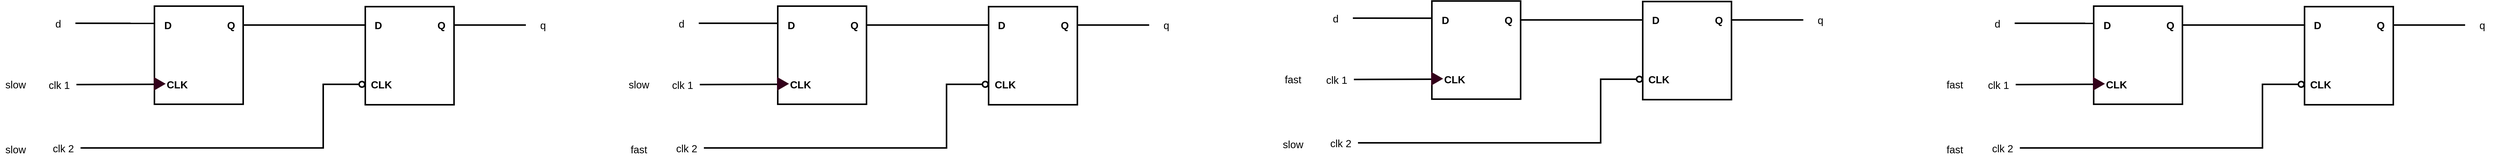 <mxfile version="28.1.2">
  <diagram name="Page-1" id="rFF05t1jkujtD8puECVw">
    <mxGraphModel dx="2565" dy="1525" grid="0" gridSize="10" guides="1" tooltips="1" connect="1" arrows="1" fold="1" page="1" pageScale="1" pageWidth="850" pageHeight="1100" math="0" shadow="0">
      <root>
        <mxCell id="0" />
        <mxCell id="1" parent="0" />
        <mxCell id="N6HGTkqhZTVcR9Jl0yRF-64" value="" style="group" parent="1" vertex="1" connectable="0">
          <mxGeometry x="60" y="50" width="1092" height="304" as="geometry" />
        </mxCell>
        <mxCell id="N6HGTkqhZTVcR9Jl0yRF-21" value="" style="group" parent="N6HGTkqhZTVcR9Jl0yRF-64" vertex="1" connectable="0">
          <mxGeometry x="80" width="1012" height="304" as="geometry" />
        </mxCell>
        <mxCell id="N6HGTkqhZTVcR9Jl0yRF-22" value="" style="rounded=0;whiteSpace=wrap;html=1;strokeWidth=3;fontSize=20;container=0;fontStyle=1" parent="N6HGTkqhZTVcR9Jl0yRF-21" vertex="1">
          <mxGeometry x="632" y="1" width="173" height="192" as="geometry" />
        </mxCell>
        <mxCell id="N6HGTkqhZTVcR9Jl0yRF-23" value="D" style="text;html=1;align=center;verticalAlign=middle;resizable=0;points=[];autosize=1;strokeColor=none;fillColor=none;strokeWidth=3;fontSize=20;container=0;fontStyle=1" parent="N6HGTkqhZTVcR9Jl0yRF-21" vertex="1">
          <mxGeometry x="637" y="17" width="40" height="40" as="geometry" />
        </mxCell>
        <mxCell id="N6HGTkqhZTVcR9Jl0yRF-24" value="CLK" style="text;html=1;align=center;verticalAlign=middle;resizable=0;points=[];autosize=1;strokeColor=none;fillColor=none;strokeWidth=3;fontSize=20;container=0;fontStyle=1" parent="N6HGTkqhZTVcR9Jl0yRF-21" vertex="1">
          <mxGeometry x="633" y="133" width="60" height="40" as="geometry" />
        </mxCell>
        <mxCell id="N6HGTkqhZTVcR9Jl0yRF-25" value="Q" style="text;html=1;align=center;verticalAlign=middle;resizable=0;points=[];autosize=1;strokeColor=none;fillColor=none;strokeWidth=3;fontSize=20;container=0;fontStyle=1" parent="N6HGTkqhZTVcR9Jl0yRF-21" vertex="1">
          <mxGeometry x="760" y="17" width="40" height="40" as="geometry" />
        </mxCell>
        <mxCell id="N6HGTkqhZTVcR9Jl0yRF-28" value="" style="ellipse;whiteSpace=wrap;html=1;aspect=fixed;strokeWidth=3;" parent="N6HGTkqhZTVcR9Jl0yRF-21" vertex="1">
          <mxGeometry x="620" y="147.5" width="11" height="11" as="geometry" />
        </mxCell>
        <mxCell id="N6HGTkqhZTVcR9Jl0yRF-29" style="rounded=0;orthogonalLoop=1;jettySize=auto;html=1;exitX=1;exitY=0.5;exitDx=0;exitDy=0;endArrow=none;endFill=0;strokeWidth=3;entryX=0;entryY=0.5;entryDx=0;entryDy=0;" parent="N6HGTkqhZTVcR9Jl0yRF-21" source="N6HGTkqhZTVcR9Jl0yRF-30" edge="1">
          <mxGeometry relative="1" as="geometry">
            <mxPoint x="220" y="153" as="targetPoint" />
          </mxGeometry>
        </mxCell>
        <mxCell id="N6HGTkqhZTVcR9Jl0yRF-30" value="clk 1" style="rounded=0;whiteSpace=wrap;html=1;strokeColor=none;fontSize=20;" parent="N6HGTkqhZTVcR9Jl0yRF-21" vertex="1">
          <mxGeometry x="2" y="136" width="67" height="35" as="geometry" />
        </mxCell>
        <mxCell id="N6HGTkqhZTVcR9Jl0yRF-31" style="rounded=0;orthogonalLoop=1;jettySize=auto;html=1;exitX=1;exitY=0.5;exitDx=0;exitDy=0;endArrow=none;endFill=0;strokeWidth=3;entryX=0.005;entryY=0.17;entryDx=0;entryDy=0;entryPerimeter=0;" parent="N6HGTkqhZTVcR9Jl0yRF-21" source="N6HGTkqhZTVcR9Jl0yRF-32" edge="1">
          <mxGeometry relative="1" as="geometry">
            <mxPoint x="232.865" y="33.64" as="targetPoint" />
          </mxGeometry>
        </mxCell>
        <mxCell id="N6HGTkqhZTVcR9Jl0yRF-32" value="d" style="rounded=0;whiteSpace=wrap;html=1;strokeColor=none;fontSize=20;" parent="N6HGTkqhZTVcR9Jl0yRF-21" vertex="1">
          <mxGeometry y="16" width="67" height="35" as="geometry" />
        </mxCell>
        <mxCell id="N6HGTkqhZTVcR9Jl0yRF-33" style="rounded=0;orthogonalLoop=1;jettySize=auto;html=1;endArrow=none;endFill=0;strokeWidth=3;" parent="N6HGTkqhZTVcR9Jl0yRF-21" edge="1">
          <mxGeometry relative="1" as="geometry">
            <mxPoint x="395" y="37" as="sourcePoint" />
            <mxPoint x="632" y="37" as="targetPoint" />
          </mxGeometry>
        </mxCell>
        <mxCell id="N6HGTkqhZTVcR9Jl0yRF-34" value="" style="edgeStyle=orthogonalEdgeStyle;rounded=0;orthogonalLoop=1;jettySize=auto;html=1;strokeWidth=3;endArrow=none;endFill=0;" parent="N6HGTkqhZTVcR9Jl0yRF-21" source="N6HGTkqhZTVcR9Jl0yRF-35" edge="1">
          <mxGeometry relative="1" as="geometry">
            <mxPoint x="806" y="37" as="targetPoint" />
          </mxGeometry>
        </mxCell>
        <mxCell id="N6HGTkqhZTVcR9Jl0yRF-35" value="q" style="rounded=0;whiteSpace=wrap;html=1;strokeColor=none;fontSize=20;" parent="N6HGTkqhZTVcR9Jl0yRF-21" vertex="1">
          <mxGeometry x="945" y="19.5" width="67" height="35" as="geometry" />
        </mxCell>
        <mxCell id="N6HGTkqhZTVcR9Jl0yRF-36" value="" style="rounded=0;whiteSpace=wrap;html=1;strokeWidth=3;fontSize=20;container=0;fontStyle=1" parent="N6HGTkqhZTVcR9Jl0yRF-21" vertex="1">
          <mxGeometry x="221" width="173" height="192" as="geometry" />
        </mxCell>
        <mxCell id="N6HGTkqhZTVcR9Jl0yRF-37" value="D" style="text;html=1;align=center;verticalAlign=middle;resizable=0;points=[];autosize=1;strokeColor=none;fillColor=none;strokeWidth=3;fontSize=20;container=0;fontStyle=1" parent="N6HGTkqhZTVcR9Jl0yRF-21" vertex="1">
          <mxGeometry x="230" y="18" width="33" height="37" as="geometry" />
        </mxCell>
        <mxCell id="N6HGTkqhZTVcR9Jl0yRF-38" value="CLK" style="text;html=1;align=center;verticalAlign=middle;resizable=0;points=[];autosize=1;strokeColor=none;fillColor=none;strokeWidth=3;fontSize=20;container=0;fontStyle=1" parent="N6HGTkqhZTVcR9Jl0yRF-21" vertex="1">
          <mxGeometry x="236" y="134" width="58" height="37" as="geometry" />
        </mxCell>
        <mxCell id="N6HGTkqhZTVcR9Jl0yRF-39" value="Q" style="text;html=1;align=center;verticalAlign=middle;resizable=0;points=[];autosize=1;strokeColor=none;fillColor=none;strokeWidth=3;fontSize=20;container=0;fontStyle=1" parent="N6HGTkqhZTVcR9Jl0yRF-21" vertex="1">
          <mxGeometry x="352" y="18" width="35" height="37" as="geometry" />
        </mxCell>
        <mxCell id="N6HGTkqhZTVcR9Jl0yRF-40" value="" style="triangle;whiteSpace=wrap;html=1;strokeWidth=3;fillColor=#33001A;strokeColor=#33001A;fontColor=#ffffff;" parent="N6HGTkqhZTVcR9Jl0yRF-21" vertex="1">
          <mxGeometry x="221" y="141" width="19" height="22" as="geometry" />
        </mxCell>
        <mxCell id="N6HGTkqhZTVcR9Jl0yRF-61" style="edgeStyle=orthogonalEdgeStyle;rounded=0;orthogonalLoop=1;jettySize=auto;html=1;entryX=0;entryY=0.5;entryDx=0;entryDy=0;strokeWidth=3;endArrow=none;endFill=0;" parent="N6HGTkqhZTVcR9Jl0yRF-21" source="N6HGTkqhZTVcR9Jl0yRF-60" target="N6HGTkqhZTVcR9Jl0yRF-28" edge="1">
          <mxGeometry relative="1" as="geometry">
            <Array as="points">
              <mxPoint x="550" y="278" />
              <mxPoint x="550" y="153" />
            </Array>
          </mxGeometry>
        </mxCell>
        <mxCell id="N6HGTkqhZTVcR9Jl0yRF-60" value="clk 2" style="rounded=0;whiteSpace=wrap;html=1;strokeColor=none;fontSize=20;" parent="N6HGTkqhZTVcR9Jl0yRF-21" vertex="1">
          <mxGeometry x="10" y="260" width="67" height="35" as="geometry" />
        </mxCell>
        <mxCell id="N6HGTkqhZTVcR9Jl0yRF-62" value="&lt;font style=&quot;font-size: 20px;&quot;&gt;slow&lt;/font&gt;" style="text;html=1;align=center;verticalAlign=middle;resizable=0;points=[];autosize=1;strokeColor=none;fillColor=none;" parent="N6HGTkqhZTVcR9Jl0yRF-64" vertex="1">
          <mxGeometry y="133" width="60" height="40" as="geometry" />
        </mxCell>
        <mxCell id="N6HGTkqhZTVcR9Jl0yRF-63" value="&lt;font style=&quot;font-size: 20px;&quot;&gt;slow&lt;/font&gt;" style="text;html=1;align=center;verticalAlign=middle;resizable=0;points=[];autosize=1;strokeColor=none;fillColor=none;" parent="N6HGTkqhZTVcR9Jl0yRF-64" vertex="1">
          <mxGeometry y="260" width="60" height="40" as="geometry" />
        </mxCell>
        <mxCell id="N6HGTkqhZTVcR9Jl0yRF-65" value="" style="group" parent="1" vertex="1" connectable="0">
          <mxGeometry x="1275" y="50" width="1092" height="304" as="geometry" />
        </mxCell>
        <mxCell id="N6HGTkqhZTVcR9Jl0yRF-66" value="" style="group" parent="N6HGTkqhZTVcR9Jl0yRF-65" vertex="1" connectable="0">
          <mxGeometry x="80" width="1012" height="304" as="geometry" />
        </mxCell>
        <mxCell id="N6HGTkqhZTVcR9Jl0yRF-67" value="" style="rounded=0;whiteSpace=wrap;html=1;strokeWidth=3;fontSize=20;container=0;fontStyle=1" parent="N6HGTkqhZTVcR9Jl0yRF-66" vertex="1">
          <mxGeometry x="632" y="1" width="173" height="192" as="geometry" />
        </mxCell>
        <mxCell id="N6HGTkqhZTVcR9Jl0yRF-68" value="D" style="text;html=1;align=center;verticalAlign=middle;resizable=0;points=[];autosize=1;strokeColor=none;fillColor=none;strokeWidth=3;fontSize=20;container=0;fontStyle=1" parent="N6HGTkqhZTVcR9Jl0yRF-66" vertex="1">
          <mxGeometry x="637" y="17" width="40" height="40" as="geometry" />
        </mxCell>
        <mxCell id="N6HGTkqhZTVcR9Jl0yRF-69" value="CLK" style="text;html=1;align=center;verticalAlign=middle;resizable=0;points=[];autosize=1;strokeColor=none;fillColor=none;strokeWidth=3;fontSize=20;container=0;fontStyle=1" parent="N6HGTkqhZTVcR9Jl0yRF-66" vertex="1">
          <mxGeometry x="634" y="133" width="60" height="40" as="geometry" />
        </mxCell>
        <mxCell id="N6HGTkqhZTVcR9Jl0yRF-70" value="Q" style="text;html=1;align=center;verticalAlign=middle;resizable=0;points=[];autosize=1;strokeColor=none;fillColor=none;strokeWidth=3;fontSize=20;container=0;fontStyle=1" parent="N6HGTkqhZTVcR9Jl0yRF-66" vertex="1">
          <mxGeometry x="760" y="17" width="40" height="40" as="geometry" />
        </mxCell>
        <mxCell id="N6HGTkqhZTVcR9Jl0yRF-72" value="" style="ellipse;whiteSpace=wrap;html=1;aspect=fixed;strokeWidth=3;" parent="N6HGTkqhZTVcR9Jl0yRF-66" vertex="1">
          <mxGeometry x="620" y="147.5" width="11" height="11" as="geometry" />
        </mxCell>
        <mxCell id="N6HGTkqhZTVcR9Jl0yRF-73" style="rounded=0;orthogonalLoop=1;jettySize=auto;html=1;exitX=1;exitY=0.5;exitDx=0;exitDy=0;endArrow=none;endFill=0;strokeWidth=3;entryX=0;entryY=0.5;entryDx=0;entryDy=0;" parent="N6HGTkqhZTVcR9Jl0yRF-66" source="N6HGTkqhZTVcR9Jl0yRF-74" edge="1">
          <mxGeometry relative="1" as="geometry">
            <mxPoint x="220" y="153" as="targetPoint" />
          </mxGeometry>
        </mxCell>
        <mxCell id="N6HGTkqhZTVcR9Jl0yRF-74" value="clk 1" style="rounded=0;whiteSpace=wrap;html=1;strokeColor=none;fontSize=20;" parent="N6HGTkqhZTVcR9Jl0yRF-66" vertex="1">
          <mxGeometry x="2" y="136" width="67" height="35" as="geometry" />
        </mxCell>
        <mxCell id="N6HGTkqhZTVcR9Jl0yRF-75" style="rounded=0;orthogonalLoop=1;jettySize=auto;html=1;exitX=1;exitY=0.5;exitDx=0;exitDy=0;endArrow=none;endFill=0;strokeWidth=3;entryX=0.005;entryY=0.17;entryDx=0;entryDy=0;entryPerimeter=0;" parent="N6HGTkqhZTVcR9Jl0yRF-66" source="N6HGTkqhZTVcR9Jl0yRF-76" edge="1">
          <mxGeometry relative="1" as="geometry">
            <mxPoint x="232.865" y="33.64" as="targetPoint" />
          </mxGeometry>
        </mxCell>
        <mxCell id="N6HGTkqhZTVcR9Jl0yRF-76" value="d" style="rounded=0;whiteSpace=wrap;html=1;strokeColor=none;fontSize=20;" parent="N6HGTkqhZTVcR9Jl0yRF-66" vertex="1">
          <mxGeometry y="16" width="67" height="35" as="geometry" />
        </mxCell>
        <mxCell id="N6HGTkqhZTVcR9Jl0yRF-77" style="rounded=0;orthogonalLoop=1;jettySize=auto;html=1;endArrow=none;endFill=0;strokeWidth=3;" parent="N6HGTkqhZTVcR9Jl0yRF-66" edge="1">
          <mxGeometry relative="1" as="geometry">
            <mxPoint x="395" y="37" as="sourcePoint" />
            <mxPoint x="632" y="37" as="targetPoint" />
          </mxGeometry>
        </mxCell>
        <mxCell id="N6HGTkqhZTVcR9Jl0yRF-78" value="" style="edgeStyle=orthogonalEdgeStyle;rounded=0;orthogonalLoop=1;jettySize=auto;html=1;strokeWidth=3;endArrow=none;endFill=0;" parent="N6HGTkqhZTVcR9Jl0yRF-66" source="N6HGTkqhZTVcR9Jl0yRF-79" edge="1">
          <mxGeometry relative="1" as="geometry">
            <mxPoint x="806" y="37" as="targetPoint" />
          </mxGeometry>
        </mxCell>
        <mxCell id="N6HGTkqhZTVcR9Jl0yRF-79" value="q" style="rounded=0;whiteSpace=wrap;html=1;strokeColor=none;fontSize=20;" parent="N6HGTkqhZTVcR9Jl0yRF-66" vertex="1">
          <mxGeometry x="945" y="19.5" width="67" height="35" as="geometry" />
        </mxCell>
        <mxCell id="N6HGTkqhZTVcR9Jl0yRF-80" value="" style="rounded=0;whiteSpace=wrap;html=1;strokeWidth=3;fontSize=20;container=0;fontStyle=1" parent="N6HGTkqhZTVcR9Jl0yRF-66" vertex="1">
          <mxGeometry x="221" width="173" height="192" as="geometry" />
        </mxCell>
        <mxCell id="N6HGTkqhZTVcR9Jl0yRF-81" value="D" style="text;html=1;align=center;verticalAlign=middle;resizable=0;points=[];autosize=1;strokeColor=none;fillColor=none;strokeWidth=3;fontSize=20;container=0;fontStyle=1" parent="N6HGTkqhZTVcR9Jl0yRF-66" vertex="1">
          <mxGeometry x="230" y="18" width="33" height="37" as="geometry" />
        </mxCell>
        <mxCell id="N6HGTkqhZTVcR9Jl0yRF-82" value="CLK" style="text;html=1;align=center;verticalAlign=middle;resizable=0;points=[];autosize=1;strokeColor=none;fillColor=none;strokeWidth=3;fontSize=20;container=0;fontStyle=1" parent="N6HGTkqhZTVcR9Jl0yRF-66" vertex="1">
          <mxGeometry x="236" y="134" width="58" height="37" as="geometry" />
        </mxCell>
        <mxCell id="N6HGTkqhZTVcR9Jl0yRF-83" value="Q" style="text;html=1;align=center;verticalAlign=middle;resizable=0;points=[];autosize=1;strokeColor=none;fillColor=none;strokeWidth=3;fontSize=20;container=0;fontStyle=1" parent="N6HGTkqhZTVcR9Jl0yRF-66" vertex="1">
          <mxGeometry x="352" y="18" width="35" height="37" as="geometry" />
        </mxCell>
        <mxCell id="N6HGTkqhZTVcR9Jl0yRF-84" value="" style="triangle;whiteSpace=wrap;html=1;strokeWidth=3;fillColor=#33001A;strokeColor=#33001A;fontColor=#ffffff;" parent="N6HGTkqhZTVcR9Jl0yRF-66" vertex="1">
          <mxGeometry x="221" y="141" width="19" height="22" as="geometry" />
        </mxCell>
        <mxCell id="N6HGTkqhZTVcR9Jl0yRF-85" style="edgeStyle=orthogonalEdgeStyle;rounded=0;orthogonalLoop=1;jettySize=auto;html=1;entryX=0;entryY=0.5;entryDx=0;entryDy=0;strokeWidth=3;endArrow=none;endFill=0;" parent="N6HGTkqhZTVcR9Jl0yRF-66" source="N6HGTkqhZTVcR9Jl0yRF-86" target="N6HGTkqhZTVcR9Jl0yRF-72" edge="1">
          <mxGeometry relative="1" as="geometry">
            <Array as="points">
              <mxPoint x="550" y="278" />
              <mxPoint x="550" y="153" />
            </Array>
          </mxGeometry>
        </mxCell>
        <mxCell id="N6HGTkqhZTVcR9Jl0yRF-86" value="clk 2" style="rounded=0;whiteSpace=wrap;html=1;strokeColor=none;fontSize=20;" parent="N6HGTkqhZTVcR9Jl0yRF-66" vertex="1">
          <mxGeometry x="10" y="260" width="67" height="35" as="geometry" />
        </mxCell>
        <mxCell id="N6HGTkqhZTVcR9Jl0yRF-87" value="&lt;font style=&quot;font-size: 20px;&quot;&gt;slow&lt;/font&gt;" style="text;html=1;align=center;verticalAlign=middle;resizable=0;points=[];autosize=1;strokeColor=none;fillColor=none;" parent="N6HGTkqhZTVcR9Jl0yRF-65" vertex="1">
          <mxGeometry y="133" width="60" height="40" as="geometry" />
        </mxCell>
        <mxCell id="N6HGTkqhZTVcR9Jl0yRF-88" value="&lt;font style=&quot;font-size: 20px;&quot;&gt;fast&lt;/font&gt;" style="text;html=1;align=center;verticalAlign=middle;resizable=0;points=[];autosize=1;strokeColor=none;fillColor=none;" parent="N6HGTkqhZTVcR9Jl0yRF-65" vertex="1">
          <mxGeometry y="260" width="60" height="40" as="geometry" />
        </mxCell>
        <mxCell id="N6HGTkqhZTVcR9Jl0yRF-114" value="" style="group" parent="1" vertex="1" connectable="0">
          <mxGeometry x="2550" y="40" width="1092" height="304" as="geometry" />
        </mxCell>
        <mxCell id="N6HGTkqhZTVcR9Jl0yRF-115" value="" style="group" parent="N6HGTkqhZTVcR9Jl0yRF-114" vertex="1" connectable="0">
          <mxGeometry x="80" width="1012" height="304" as="geometry" />
        </mxCell>
        <mxCell id="N6HGTkqhZTVcR9Jl0yRF-116" value="" style="rounded=0;whiteSpace=wrap;html=1;strokeWidth=3;fontSize=20;container=0;fontStyle=1" parent="N6HGTkqhZTVcR9Jl0yRF-115" vertex="1">
          <mxGeometry x="632" y="1" width="173" height="192" as="geometry" />
        </mxCell>
        <mxCell id="N6HGTkqhZTVcR9Jl0yRF-117" value="D" style="text;html=1;align=center;verticalAlign=middle;resizable=0;points=[];autosize=1;strokeColor=none;fillColor=none;strokeWidth=3;fontSize=20;container=0;fontStyle=1" parent="N6HGTkqhZTVcR9Jl0yRF-115" vertex="1">
          <mxGeometry x="637" y="17" width="40" height="40" as="geometry" />
        </mxCell>
        <mxCell id="N6HGTkqhZTVcR9Jl0yRF-118" value="CLK" style="text;html=1;align=center;verticalAlign=middle;resizable=0;points=[];autosize=1;strokeColor=none;fillColor=none;strokeWidth=3;fontSize=20;container=0;fontStyle=1" parent="N6HGTkqhZTVcR9Jl0yRF-115" vertex="1">
          <mxGeometry x="633" y="133" width="60" height="40" as="geometry" />
        </mxCell>
        <mxCell id="N6HGTkqhZTVcR9Jl0yRF-119" value="Q" style="text;html=1;align=center;verticalAlign=middle;resizable=0;points=[];autosize=1;strokeColor=none;fillColor=none;strokeWidth=3;fontSize=20;container=0;fontStyle=1" parent="N6HGTkqhZTVcR9Jl0yRF-115" vertex="1">
          <mxGeometry x="760" y="17" width="40" height="40" as="geometry" />
        </mxCell>
        <mxCell id="N6HGTkqhZTVcR9Jl0yRF-121" value="" style="ellipse;whiteSpace=wrap;html=1;aspect=fixed;strokeWidth=3;" parent="N6HGTkqhZTVcR9Jl0yRF-115" vertex="1">
          <mxGeometry x="620" y="147.5" width="11" height="11" as="geometry" />
        </mxCell>
        <mxCell id="N6HGTkqhZTVcR9Jl0yRF-122" style="rounded=0;orthogonalLoop=1;jettySize=auto;html=1;exitX=1;exitY=0.5;exitDx=0;exitDy=0;endArrow=none;endFill=0;strokeWidth=3;entryX=0;entryY=0.5;entryDx=0;entryDy=0;" parent="N6HGTkqhZTVcR9Jl0yRF-115" source="N6HGTkqhZTVcR9Jl0yRF-123" edge="1">
          <mxGeometry relative="1" as="geometry">
            <mxPoint x="220" y="153" as="targetPoint" />
          </mxGeometry>
        </mxCell>
        <mxCell id="N6HGTkqhZTVcR9Jl0yRF-123" value="clk 1" style="rounded=0;whiteSpace=wrap;html=1;strokeColor=none;fontSize=20;" parent="N6HGTkqhZTVcR9Jl0yRF-115" vertex="1">
          <mxGeometry x="2" y="136" width="67" height="35" as="geometry" />
        </mxCell>
        <mxCell id="N6HGTkqhZTVcR9Jl0yRF-124" style="rounded=0;orthogonalLoop=1;jettySize=auto;html=1;exitX=1;exitY=0.5;exitDx=0;exitDy=0;endArrow=none;endFill=0;strokeWidth=3;entryX=0.005;entryY=0.17;entryDx=0;entryDy=0;entryPerimeter=0;" parent="N6HGTkqhZTVcR9Jl0yRF-115" source="N6HGTkqhZTVcR9Jl0yRF-125" edge="1">
          <mxGeometry relative="1" as="geometry">
            <mxPoint x="232.865" y="33.64" as="targetPoint" />
          </mxGeometry>
        </mxCell>
        <mxCell id="N6HGTkqhZTVcR9Jl0yRF-125" value="d" style="rounded=0;whiteSpace=wrap;html=1;strokeColor=none;fontSize=20;" parent="N6HGTkqhZTVcR9Jl0yRF-115" vertex="1">
          <mxGeometry y="16" width="67" height="35" as="geometry" />
        </mxCell>
        <mxCell id="N6HGTkqhZTVcR9Jl0yRF-126" style="rounded=0;orthogonalLoop=1;jettySize=auto;html=1;endArrow=none;endFill=0;strokeWidth=3;" parent="N6HGTkqhZTVcR9Jl0yRF-115" edge="1">
          <mxGeometry relative="1" as="geometry">
            <mxPoint x="395" y="37" as="sourcePoint" />
            <mxPoint x="632" y="37" as="targetPoint" />
          </mxGeometry>
        </mxCell>
        <mxCell id="N6HGTkqhZTVcR9Jl0yRF-127" value="" style="edgeStyle=orthogonalEdgeStyle;rounded=0;orthogonalLoop=1;jettySize=auto;html=1;strokeWidth=3;endArrow=none;endFill=0;" parent="N6HGTkqhZTVcR9Jl0yRF-115" source="N6HGTkqhZTVcR9Jl0yRF-128" edge="1">
          <mxGeometry relative="1" as="geometry">
            <mxPoint x="806" y="37" as="targetPoint" />
          </mxGeometry>
        </mxCell>
        <mxCell id="N6HGTkqhZTVcR9Jl0yRF-128" value="q" style="rounded=0;whiteSpace=wrap;html=1;strokeColor=none;fontSize=20;" parent="N6HGTkqhZTVcR9Jl0yRF-115" vertex="1">
          <mxGeometry x="945" y="19.5" width="67" height="35" as="geometry" />
        </mxCell>
        <mxCell id="N6HGTkqhZTVcR9Jl0yRF-129" value="" style="rounded=0;whiteSpace=wrap;html=1;strokeWidth=3;fontSize=20;container=0;fontStyle=1" parent="N6HGTkqhZTVcR9Jl0yRF-115" vertex="1">
          <mxGeometry x="221" width="173" height="192" as="geometry" />
        </mxCell>
        <mxCell id="N6HGTkqhZTVcR9Jl0yRF-130" value="D" style="text;html=1;align=center;verticalAlign=middle;resizable=0;points=[];autosize=1;strokeColor=none;fillColor=none;strokeWidth=3;fontSize=20;container=0;fontStyle=1" parent="N6HGTkqhZTVcR9Jl0yRF-115" vertex="1">
          <mxGeometry x="230" y="18" width="33" height="37" as="geometry" />
        </mxCell>
        <mxCell id="N6HGTkqhZTVcR9Jl0yRF-131" value="CLK" style="text;html=1;align=center;verticalAlign=middle;resizable=0;points=[];autosize=1;strokeColor=none;fillColor=none;strokeWidth=3;fontSize=20;container=0;fontStyle=1" parent="N6HGTkqhZTVcR9Jl0yRF-115" vertex="1">
          <mxGeometry x="236" y="134" width="58" height="37" as="geometry" />
        </mxCell>
        <mxCell id="N6HGTkqhZTVcR9Jl0yRF-132" value="Q" style="text;html=1;align=center;verticalAlign=middle;resizable=0;points=[];autosize=1;strokeColor=none;fillColor=none;strokeWidth=3;fontSize=20;container=0;fontStyle=1" parent="N6HGTkqhZTVcR9Jl0yRF-115" vertex="1">
          <mxGeometry x="352" y="18" width="35" height="37" as="geometry" />
        </mxCell>
        <mxCell id="N6HGTkqhZTVcR9Jl0yRF-133" value="" style="triangle;whiteSpace=wrap;html=1;strokeWidth=3;fillColor=#33001A;strokeColor=#33001A;fontColor=#ffffff;" parent="N6HGTkqhZTVcR9Jl0yRF-115" vertex="1">
          <mxGeometry x="221" y="141" width="19" height="22" as="geometry" />
        </mxCell>
        <mxCell id="N6HGTkqhZTVcR9Jl0yRF-134" style="edgeStyle=orthogonalEdgeStyle;rounded=0;orthogonalLoop=1;jettySize=auto;html=1;entryX=0;entryY=0.5;entryDx=0;entryDy=0;strokeWidth=3;endArrow=none;endFill=0;" parent="N6HGTkqhZTVcR9Jl0yRF-115" source="N6HGTkqhZTVcR9Jl0yRF-135" target="N6HGTkqhZTVcR9Jl0yRF-121" edge="1">
          <mxGeometry relative="1" as="geometry">
            <Array as="points">
              <mxPoint x="550" y="278" />
              <mxPoint x="550" y="153" />
            </Array>
          </mxGeometry>
        </mxCell>
        <mxCell id="N6HGTkqhZTVcR9Jl0yRF-135" value="clk 2" style="rounded=0;whiteSpace=wrap;html=1;strokeColor=none;fontSize=20;" parent="N6HGTkqhZTVcR9Jl0yRF-115" vertex="1">
          <mxGeometry x="10" y="260" width="67" height="35" as="geometry" />
        </mxCell>
        <mxCell id="N6HGTkqhZTVcR9Jl0yRF-136" value="&lt;font style=&quot;font-size: 20px;&quot;&gt;fast&lt;/font&gt;" style="text;html=1;align=center;verticalAlign=middle;resizable=0;points=[];autosize=1;strokeColor=none;fillColor=none;" parent="N6HGTkqhZTVcR9Jl0yRF-114" vertex="1">
          <mxGeometry y="133" width="60" height="40" as="geometry" />
        </mxCell>
        <mxCell id="N6HGTkqhZTVcR9Jl0yRF-137" value="&lt;font style=&quot;font-size: 20px;&quot;&gt;slow&lt;/font&gt;" style="text;html=1;align=center;verticalAlign=middle;resizable=0;points=[];autosize=1;strokeColor=none;fillColor=none;" parent="N6HGTkqhZTVcR9Jl0yRF-114" vertex="1">
          <mxGeometry y="260" width="60" height="40" as="geometry" />
        </mxCell>
        <mxCell id="N6HGTkqhZTVcR9Jl0yRF-138" value="" style="group" parent="1" vertex="1" connectable="0">
          <mxGeometry x="3840" y="50" width="1092" height="304" as="geometry" />
        </mxCell>
        <mxCell id="N6HGTkqhZTVcR9Jl0yRF-139" value="" style="group" parent="N6HGTkqhZTVcR9Jl0yRF-138" vertex="1" connectable="0">
          <mxGeometry x="80" width="1012" height="304" as="geometry" />
        </mxCell>
        <mxCell id="N6HGTkqhZTVcR9Jl0yRF-140" value="" style="rounded=0;whiteSpace=wrap;html=1;strokeWidth=3;fontSize=20;container=0;fontStyle=1" parent="N6HGTkqhZTVcR9Jl0yRF-139" vertex="1">
          <mxGeometry x="632" y="1" width="173" height="192" as="geometry" />
        </mxCell>
        <mxCell id="N6HGTkqhZTVcR9Jl0yRF-141" value="D" style="text;html=1;align=center;verticalAlign=middle;resizable=0;points=[];autosize=1;strokeColor=none;fillColor=none;strokeWidth=3;fontSize=20;container=0;fontStyle=1" parent="N6HGTkqhZTVcR9Jl0yRF-139" vertex="1">
          <mxGeometry x="637" y="17" width="40" height="40" as="geometry" />
        </mxCell>
        <mxCell id="N6HGTkqhZTVcR9Jl0yRF-142" value="CLK" style="text;html=1;align=center;verticalAlign=middle;resizable=0;points=[];autosize=1;strokeColor=none;fillColor=none;strokeWidth=3;fontSize=20;container=0;fontStyle=1" parent="N6HGTkqhZTVcR9Jl0yRF-139" vertex="1">
          <mxGeometry x="633" y="133" width="60" height="40" as="geometry" />
        </mxCell>
        <mxCell id="N6HGTkqhZTVcR9Jl0yRF-143" value="Q" style="text;html=1;align=center;verticalAlign=middle;resizable=0;points=[];autosize=1;strokeColor=none;fillColor=none;strokeWidth=3;fontSize=20;container=0;fontStyle=1" parent="N6HGTkqhZTVcR9Jl0yRF-139" vertex="1">
          <mxGeometry x="760" y="17" width="40" height="40" as="geometry" />
        </mxCell>
        <mxCell id="N6HGTkqhZTVcR9Jl0yRF-145" value="" style="ellipse;whiteSpace=wrap;html=1;aspect=fixed;strokeWidth=3;" parent="N6HGTkqhZTVcR9Jl0yRF-139" vertex="1">
          <mxGeometry x="620" y="147.5" width="11" height="11" as="geometry" />
        </mxCell>
        <mxCell id="N6HGTkqhZTVcR9Jl0yRF-146" style="rounded=0;orthogonalLoop=1;jettySize=auto;html=1;exitX=1;exitY=0.5;exitDx=0;exitDy=0;endArrow=none;endFill=0;strokeWidth=3;entryX=0;entryY=0.5;entryDx=0;entryDy=0;" parent="N6HGTkqhZTVcR9Jl0yRF-139" source="N6HGTkqhZTVcR9Jl0yRF-147" edge="1">
          <mxGeometry relative="1" as="geometry">
            <mxPoint x="220" y="153" as="targetPoint" />
          </mxGeometry>
        </mxCell>
        <mxCell id="N6HGTkqhZTVcR9Jl0yRF-147" value="clk 1" style="rounded=0;whiteSpace=wrap;html=1;strokeColor=none;fontSize=20;" parent="N6HGTkqhZTVcR9Jl0yRF-139" vertex="1">
          <mxGeometry x="2" y="136" width="67" height="35" as="geometry" />
        </mxCell>
        <mxCell id="N6HGTkqhZTVcR9Jl0yRF-148" style="rounded=0;orthogonalLoop=1;jettySize=auto;html=1;exitX=1;exitY=0.5;exitDx=0;exitDy=0;endArrow=none;endFill=0;strokeWidth=3;entryX=0.005;entryY=0.17;entryDx=0;entryDy=0;entryPerimeter=0;" parent="N6HGTkqhZTVcR9Jl0yRF-139" source="N6HGTkqhZTVcR9Jl0yRF-149" edge="1">
          <mxGeometry relative="1" as="geometry">
            <mxPoint x="232.865" y="33.64" as="targetPoint" />
          </mxGeometry>
        </mxCell>
        <mxCell id="N6HGTkqhZTVcR9Jl0yRF-149" value="d" style="rounded=0;whiteSpace=wrap;html=1;strokeColor=none;fontSize=20;" parent="N6HGTkqhZTVcR9Jl0yRF-139" vertex="1">
          <mxGeometry y="16" width="67" height="35" as="geometry" />
        </mxCell>
        <mxCell id="N6HGTkqhZTVcR9Jl0yRF-150" style="rounded=0;orthogonalLoop=1;jettySize=auto;html=1;endArrow=none;endFill=0;strokeWidth=3;" parent="N6HGTkqhZTVcR9Jl0yRF-139" edge="1">
          <mxGeometry relative="1" as="geometry">
            <mxPoint x="395" y="37" as="sourcePoint" />
            <mxPoint x="632" y="37" as="targetPoint" />
          </mxGeometry>
        </mxCell>
        <mxCell id="N6HGTkqhZTVcR9Jl0yRF-151" value="" style="edgeStyle=orthogonalEdgeStyle;rounded=0;orthogonalLoop=1;jettySize=auto;html=1;strokeWidth=3;endArrow=none;endFill=0;" parent="N6HGTkqhZTVcR9Jl0yRF-139" source="N6HGTkqhZTVcR9Jl0yRF-152" edge="1">
          <mxGeometry relative="1" as="geometry">
            <mxPoint x="806" y="37" as="targetPoint" />
          </mxGeometry>
        </mxCell>
        <mxCell id="N6HGTkqhZTVcR9Jl0yRF-152" value="q" style="rounded=0;whiteSpace=wrap;html=1;strokeColor=none;fontSize=20;" parent="N6HGTkqhZTVcR9Jl0yRF-139" vertex="1">
          <mxGeometry x="945" y="19.5" width="67" height="35" as="geometry" />
        </mxCell>
        <mxCell id="N6HGTkqhZTVcR9Jl0yRF-153" value="" style="rounded=0;whiteSpace=wrap;html=1;strokeWidth=3;fontSize=20;container=0;fontStyle=1" parent="N6HGTkqhZTVcR9Jl0yRF-139" vertex="1">
          <mxGeometry x="221" width="173" height="192" as="geometry" />
        </mxCell>
        <mxCell id="N6HGTkqhZTVcR9Jl0yRF-154" value="D" style="text;html=1;align=center;verticalAlign=middle;resizable=0;points=[];autosize=1;strokeColor=none;fillColor=none;strokeWidth=3;fontSize=20;container=0;fontStyle=1" parent="N6HGTkqhZTVcR9Jl0yRF-139" vertex="1">
          <mxGeometry x="230" y="18" width="33" height="37" as="geometry" />
        </mxCell>
        <mxCell id="N6HGTkqhZTVcR9Jl0yRF-155" value="CLK" style="text;html=1;align=center;verticalAlign=middle;resizable=0;points=[];autosize=1;strokeColor=none;fillColor=none;strokeWidth=3;fontSize=20;container=0;fontStyle=1" parent="N6HGTkqhZTVcR9Jl0yRF-139" vertex="1">
          <mxGeometry x="236" y="134" width="58" height="37" as="geometry" />
        </mxCell>
        <mxCell id="N6HGTkqhZTVcR9Jl0yRF-156" value="Q" style="text;html=1;align=center;verticalAlign=middle;resizable=0;points=[];autosize=1;strokeColor=none;fillColor=none;strokeWidth=3;fontSize=20;container=0;fontStyle=1" parent="N6HGTkqhZTVcR9Jl0yRF-139" vertex="1">
          <mxGeometry x="352" y="18" width="35" height="37" as="geometry" />
        </mxCell>
        <mxCell id="N6HGTkqhZTVcR9Jl0yRF-157" value="" style="triangle;whiteSpace=wrap;html=1;strokeWidth=3;fillColor=#33001A;strokeColor=#33001A;fontColor=#ffffff;" parent="N6HGTkqhZTVcR9Jl0yRF-139" vertex="1">
          <mxGeometry x="221" y="141" width="19" height="22" as="geometry" />
        </mxCell>
        <mxCell id="N6HGTkqhZTVcR9Jl0yRF-158" style="edgeStyle=orthogonalEdgeStyle;rounded=0;orthogonalLoop=1;jettySize=auto;html=1;entryX=0;entryY=0.5;entryDx=0;entryDy=0;strokeWidth=3;endArrow=none;endFill=0;" parent="N6HGTkqhZTVcR9Jl0yRF-139" source="N6HGTkqhZTVcR9Jl0yRF-159" target="N6HGTkqhZTVcR9Jl0yRF-145" edge="1">
          <mxGeometry relative="1" as="geometry">
            <Array as="points">
              <mxPoint x="550" y="278" />
              <mxPoint x="550" y="153" />
            </Array>
          </mxGeometry>
        </mxCell>
        <mxCell id="N6HGTkqhZTVcR9Jl0yRF-159" value="clk 2" style="rounded=0;whiteSpace=wrap;html=1;strokeColor=none;fontSize=20;" parent="N6HGTkqhZTVcR9Jl0yRF-139" vertex="1">
          <mxGeometry x="10" y="260" width="67" height="35" as="geometry" />
        </mxCell>
        <mxCell id="N6HGTkqhZTVcR9Jl0yRF-160" value="&lt;font style=&quot;font-size: 20px;&quot;&gt;fast&lt;/font&gt;" style="text;html=1;align=center;verticalAlign=middle;resizable=0;points=[];autosize=1;strokeColor=none;fillColor=none;" parent="N6HGTkqhZTVcR9Jl0yRF-138" vertex="1">
          <mxGeometry y="133" width="60" height="40" as="geometry" />
        </mxCell>
        <mxCell id="N6HGTkqhZTVcR9Jl0yRF-161" value="&lt;font style=&quot;font-size: 20px;&quot;&gt;fast&lt;/font&gt;" style="text;html=1;align=center;verticalAlign=middle;resizable=0;points=[];autosize=1;strokeColor=none;fillColor=none;" parent="N6HGTkqhZTVcR9Jl0yRF-138" vertex="1">
          <mxGeometry y="260" width="60" height="40" as="geometry" />
        </mxCell>
      </root>
    </mxGraphModel>
  </diagram>
</mxfile>
